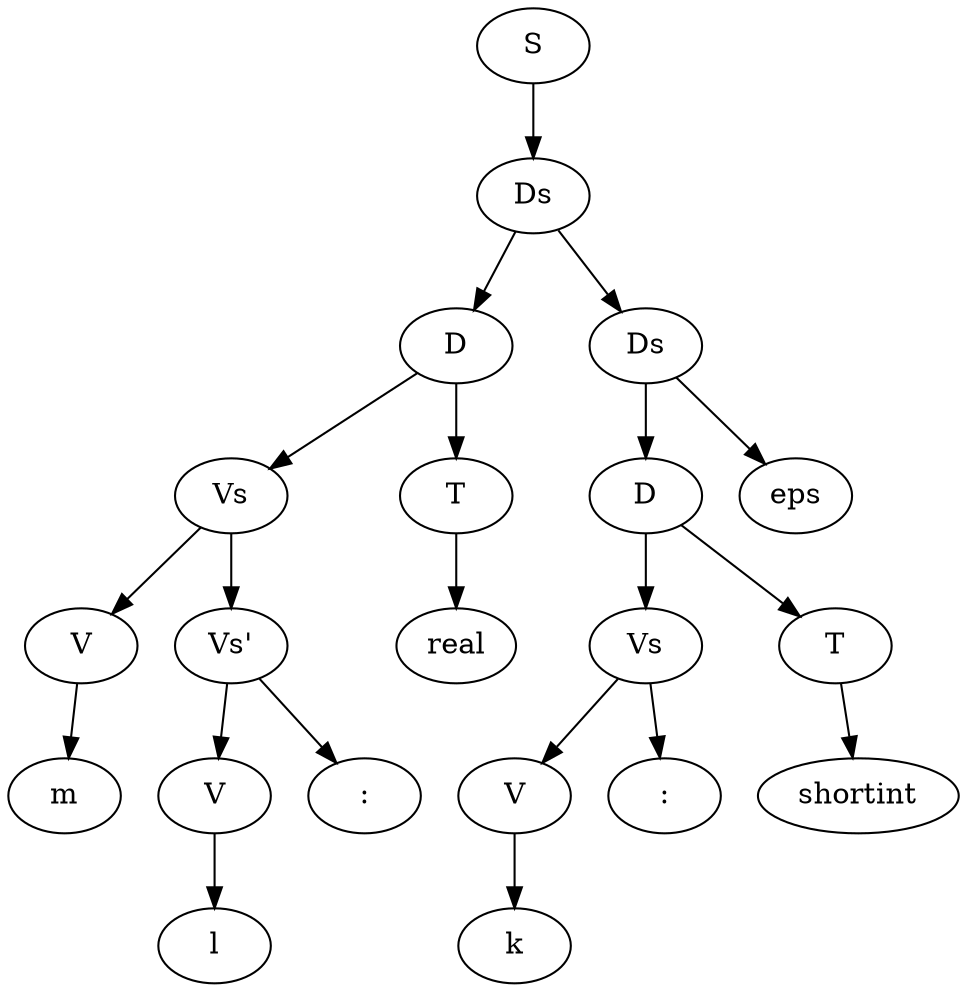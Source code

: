 digraph Tree {
0 [label="S"];
1 [label="Ds"];
2 [label="D"];
3 [label="Vs"];
4 [label="V"];
5 [label="m"];
4 -> {5};
6 [label="Vs'"];
7 [label="V"];
8 [label="l"];
7 -> {8};
9 [label=":"];
6 -> {7,9};
3 -> {4,6};
10 [label="T"];
11 [label="real"];
10 -> {11};
2 -> {3,10};
12 [label="Ds"];
13 [label="D"];
14 [label="Vs"];
15 [label="V"];
16 [label="k"];
15 -> {16};
17 [label=":"];
14 -> {15,17};
18 [label="T"];
19 [label="shortint"];
18 -> {19};
13 -> {14,18};
20 [label="eps"];
12 -> {13,20};
1 -> {2,12};
0 -> {1};
}